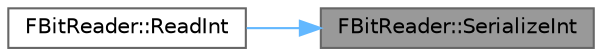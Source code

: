 digraph "FBitReader::SerializeInt"
{
 // INTERACTIVE_SVG=YES
 // LATEX_PDF_SIZE
  bgcolor="transparent";
  edge [fontname=Helvetica,fontsize=10,labelfontname=Helvetica,labelfontsize=10];
  node [fontname=Helvetica,fontsize=10,shape=box,height=0.2,width=0.4];
  rankdir="RL";
  Node1 [id="Node000001",label="FBitReader::SerializeInt",height=0.2,width=0.4,color="gray40", fillcolor="grey60", style="filled", fontcolor="black",tooltip=" "];
  Node1 -> Node2 [id="edge1_Node000001_Node000002",dir="back",color="steelblue1",style="solid",tooltip=" "];
  Node2 [id="Node000002",label="FBitReader::ReadInt",height=0.2,width=0.4,color="grey40", fillcolor="white", style="filled",URL="$d8/d4a/structFBitReader.html#a196ede767b9b0aa8188e5cd7b6dd0614",tooltip=" "];
}
